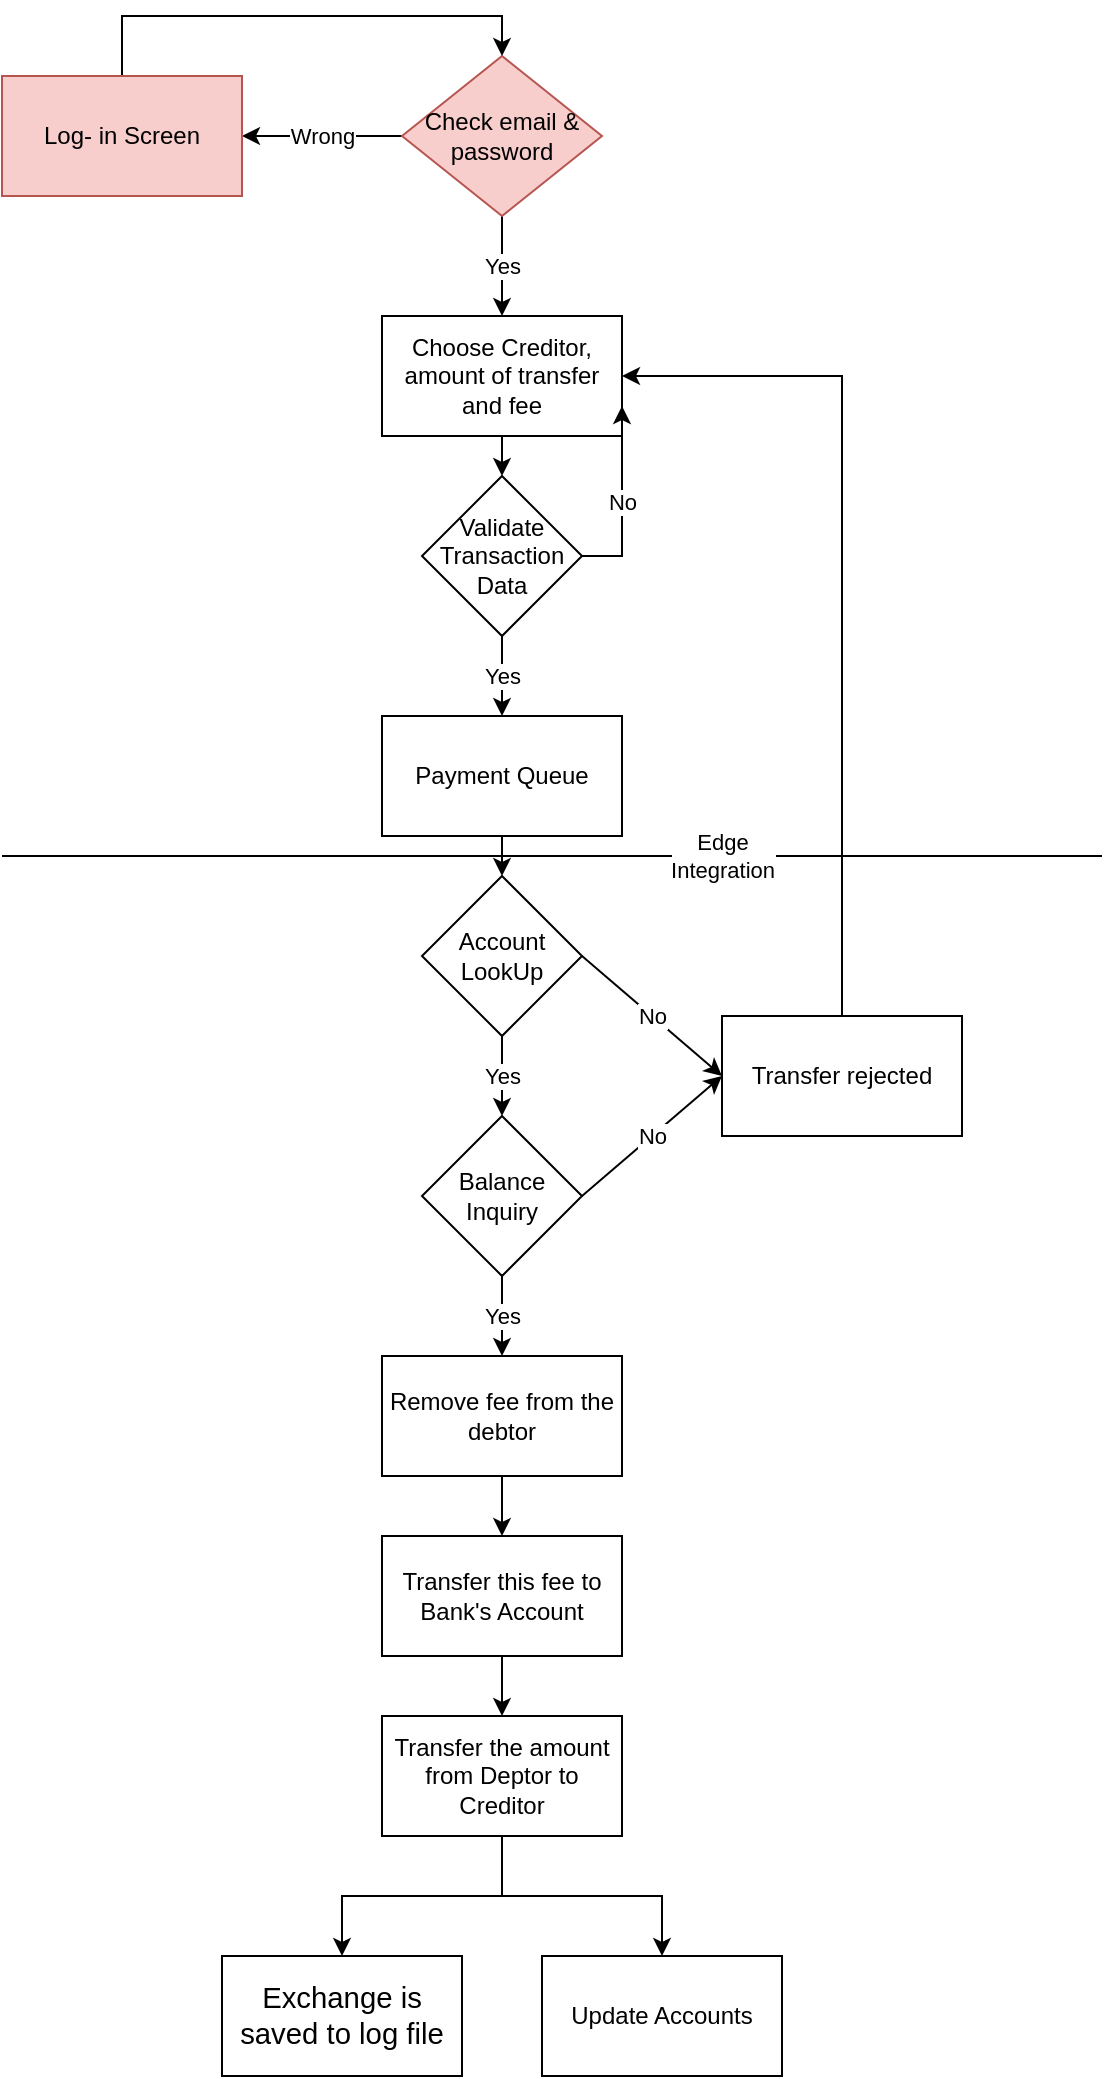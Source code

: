 <mxfile version="16.0.0" type="github" pages="2">
  <diagram id="kEtk70t6EcMc8KrhRpkO" name="Payment">
    <mxGraphModel dx="1329" dy="1138" grid="1" gridSize="10" guides="1" tooltips="1" connect="1" arrows="1" fold="1" page="1" pageScale="1" pageWidth="827" pageHeight="1169" math="0" shadow="0">
      <root>
        <mxCell id="iEjaclmm431INqXe0u---0" />
        <mxCell id="iEjaclmm431INqXe0u---1" parent="iEjaclmm431INqXe0u---0" />
        <mxCell id="iEjaclmm431INqXe0u---5" style="edgeStyle=orthogonalEdgeStyle;rounded=0;orthogonalLoop=1;jettySize=auto;html=1;exitX=0.5;exitY=1;exitDx=0;exitDy=0;entryX=0.5;entryY=0;entryDx=0;entryDy=0;" parent="iEjaclmm431INqXe0u---1" source="iEjaclmm431INqXe0u---6" target="iEjaclmm431INqXe0u---27" edge="1">
          <mxGeometry relative="1" as="geometry">
            <mxPoint x="80" y="230" as="targetPoint" />
          </mxGeometry>
        </mxCell>
        <mxCell id="iEjaclmm431INqXe0u---6" value="&lt;span style=&quot;font-family: &amp;#34;helvetica&amp;#34;&quot;&gt;Choose Creditor, amount of transfer and fee&lt;/span&gt;" style="rounded=0;whiteSpace=wrap;html=1;" parent="iEjaclmm431INqXe0u---1" vertex="1">
          <mxGeometry x="280" y="160" width="120" height="60" as="geometry" />
        </mxCell>
        <mxCell id="iEjaclmm431INqXe0u---7" value="" style="edgeStyle=orthogonalEdgeStyle;rounded=0;orthogonalLoop=1;jettySize=auto;html=1;" parent="iEjaclmm431INqXe0u---1" source="iEjaclmm431INqXe0u---9" target="iEjaclmm431INqXe0u---12" edge="1">
          <mxGeometry relative="1" as="geometry" />
        </mxCell>
        <mxCell id="iEjaclmm431INqXe0u---8" value="" style="edgeStyle=orthogonalEdgeStyle;rounded=0;orthogonalLoop=1;jettySize=auto;html=1;" parent="iEjaclmm431INqXe0u---1" source="iEjaclmm431INqXe0u---9" target="iEjaclmm431INqXe0u---13" edge="1">
          <mxGeometry relative="1" as="geometry" />
        </mxCell>
        <mxCell id="iEjaclmm431INqXe0u---9" value="Transfer the amount from Deptor to Creditor" style="whiteSpace=wrap;html=1;" parent="iEjaclmm431INqXe0u---1" vertex="1">
          <mxGeometry x="280" y="860" width="120" height="60" as="geometry" />
        </mxCell>
        <mxCell id="Wry9TsZOiSdBmDN1ZbGJ-3" style="edgeStyle=orthogonalEdgeStyle;rounded=0;orthogonalLoop=1;jettySize=auto;html=1;exitX=0.5;exitY=0;exitDx=0;exitDy=0;entryX=1;entryY=0.5;entryDx=0;entryDy=0;" parent="iEjaclmm431INqXe0u---1" source="iEjaclmm431INqXe0u---10" target="iEjaclmm431INqXe0u---6" edge="1">
          <mxGeometry relative="1" as="geometry" />
        </mxCell>
        <mxCell id="iEjaclmm431INqXe0u---10" value="Transfer rejected" style="whiteSpace=wrap;html=1;" parent="iEjaclmm431INqXe0u---1" vertex="1">
          <mxGeometry x="450" y="510" width="120" height="60" as="geometry" />
        </mxCell>
        <mxCell id="iEjaclmm431INqXe0u---12" value="&lt;b style=&quot;font-weight: normal&quot; id=&quot;docs-internal-guid-dbb8c8f2-7fff-a67b-86fc-b061e086bc53&quot;&gt;&lt;span style=&quot;font-size: 11pt ; font-family: &amp;#34;arial&amp;#34; ; color: rgb(0 , 0 , 0) ; background-color: transparent ; font-weight: 400 ; font-style: normal ; font-variant: normal ; text-decoration: none ; vertical-align: baseline&quot;&gt;Exchange is saved to log file&lt;/span&gt;&lt;/b&gt;" style="whiteSpace=wrap;html=1;" parent="iEjaclmm431INqXe0u---1" vertex="1">
          <mxGeometry x="200" y="980" width="120" height="60" as="geometry" />
        </mxCell>
        <mxCell id="iEjaclmm431INqXe0u---13" value="Update Accounts" style="whiteSpace=wrap;html=1;" parent="iEjaclmm431INqXe0u---1" vertex="1">
          <mxGeometry x="360" y="980" width="120" height="60" as="geometry" />
        </mxCell>
        <mxCell id="iEjaclmm431INqXe0u---14" value="Payment Queue" style="whiteSpace=wrap;html=1;rounded=0;" parent="iEjaclmm431INqXe0u---1" vertex="1">
          <mxGeometry x="280" y="360" width="120" height="60" as="geometry" />
        </mxCell>
        <mxCell id="iEjaclmm431INqXe0u---15" value="Account LookUp" style="rhombus;whiteSpace=wrap;html=1;" parent="iEjaclmm431INqXe0u---1" vertex="1">
          <mxGeometry x="300" y="440" width="80" height="80" as="geometry" />
        </mxCell>
        <mxCell id="iEjaclmm431INqXe0u---16" value="Balance Inquiry" style="rhombus;whiteSpace=wrap;html=1;" parent="iEjaclmm431INqXe0u---1" vertex="1">
          <mxGeometry x="300" y="560" width="80" height="80" as="geometry" />
        </mxCell>
        <mxCell id="iEjaclmm431INqXe0u---17" value="Remove fee from the debtor" style="whiteSpace=wrap;html=1;" parent="iEjaclmm431INqXe0u---1" vertex="1">
          <mxGeometry x="280" y="680" width="120" height="60" as="geometry" />
        </mxCell>
        <mxCell id="iEjaclmm431INqXe0u---18" value="" style="endArrow=classic;html=1;rounded=0;exitX=0.5;exitY=1;exitDx=0;exitDy=0;entryX=0.5;entryY=0;entryDx=0;entryDy=0;" parent="iEjaclmm431INqXe0u---1" source="iEjaclmm431INqXe0u---14" target="iEjaclmm431INqXe0u---15" edge="1">
          <mxGeometry width="50" height="50" relative="1" as="geometry">
            <mxPoint x="300" y="490" as="sourcePoint" />
            <mxPoint x="350" y="440" as="targetPoint" />
          </mxGeometry>
        </mxCell>
        <mxCell id="iEjaclmm431INqXe0u---19" value="No" style="endArrow=classic;html=1;rounded=0;exitX=1;exitY=0.5;exitDx=0;exitDy=0;entryX=0;entryY=0.5;entryDx=0;entryDy=0;" parent="iEjaclmm431INqXe0u---1" source="iEjaclmm431INqXe0u---15" target="iEjaclmm431INqXe0u---10" edge="1">
          <mxGeometry width="50" height="50" relative="1" as="geometry">
            <mxPoint x="300" y="560" as="sourcePoint" />
            <mxPoint x="350" y="510" as="targetPoint" />
          </mxGeometry>
        </mxCell>
        <mxCell id="iEjaclmm431INqXe0u---20" value="Yes" style="endArrow=classic;html=1;rounded=0;exitX=0.5;exitY=1;exitDx=0;exitDy=0;" parent="iEjaclmm431INqXe0u---1" source="iEjaclmm431INqXe0u---15" target="iEjaclmm431INqXe0u---16" edge="1">
          <mxGeometry width="50" height="50" relative="1" as="geometry">
            <mxPoint x="300" y="560" as="sourcePoint" />
            <mxPoint x="350" y="510" as="targetPoint" />
          </mxGeometry>
        </mxCell>
        <mxCell id="iEjaclmm431INqXe0u---21" value="No" style="endArrow=classic;html=1;rounded=0;exitX=1;exitY=0.5;exitDx=0;exitDy=0;entryX=0;entryY=0.5;entryDx=0;entryDy=0;" parent="iEjaclmm431INqXe0u---1" source="iEjaclmm431INqXe0u---16" target="iEjaclmm431INqXe0u---10" edge="1">
          <mxGeometry width="50" height="50" relative="1" as="geometry">
            <mxPoint x="300" y="560" as="sourcePoint" />
            <mxPoint x="350" y="510" as="targetPoint" />
          </mxGeometry>
        </mxCell>
        <mxCell id="iEjaclmm431INqXe0u---22" value="Yes" style="endArrow=classic;html=1;rounded=0;exitX=0.5;exitY=1;exitDx=0;exitDy=0;" parent="iEjaclmm431INqXe0u---1" source="iEjaclmm431INqXe0u---16" target="iEjaclmm431INqXe0u---17" edge="1">
          <mxGeometry width="50" height="50" relative="1" as="geometry">
            <mxPoint x="340" y="680" as="sourcePoint" />
            <mxPoint x="350" y="530" as="targetPoint" />
          </mxGeometry>
        </mxCell>
        <mxCell id="iEjaclmm431INqXe0u---29" style="edgeStyle=orthogonalEdgeStyle;rounded=0;orthogonalLoop=1;jettySize=auto;html=1;exitX=0.5;exitY=1;exitDx=0;exitDy=0;entryX=0.5;entryY=0;entryDx=0;entryDy=0;" parent="iEjaclmm431INqXe0u---1" source="iEjaclmm431INqXe0u---24" target="iEjaclmm431INqXe0u---9" edge="1">
          <mxGeometry relative="1" as="geometry" />
        </mxCell>
        <mxCell id="iEjaclmm431INqXe0u---24" value="Transfer this fee to Bank&#39;s Account" style="whiteSpace=wrap;html=1;" parent="iEjaclmm431INqXe0u---1" vertex="1">
          <mxGeometry x="280" y="770" width="120" height="60" as="geometry" />
        </mxCell>
        <mxCell id="iEjaclmm431INqXe0u---25" value="" style="endArrow=classic;html=1;rounded=0;entryX=0.5;entryY=0;entryDx=0;entryDy=0;exitX=0.5;exitY=1;exitDx=0;exitDy=0;" parent="iEjaclmm431INqXe0u---1" source="iEjaclmm431INqXe0u---17" target="iEjaclmm431INqXe0u---24" edge="1">
          <mxGeometry width="50" height="50" relative="1" as="geometry">
            <mxPoint x="300" y="870" as="sourcePoint" />
            <mxPoint x="350" y="820" as="targetPoint" />
          </mxGeometry>
        </mxCell>
        <mxCell id="Wry9TsZOiSdBmDN1ZbGJ-2" value="No" style="edgeStyle=orthogonalEdgeStyle;rounded=0;orthogonalLoop=1;jettySize=auto;html=1;exitX=1;exitY=0.5;exitDx=0;exitDy=0;entryX=1;entryY=0.75;entryDx=0;entryDy=0;" parent="iEjaclmm431INqXe0u---1" source="iEjaclmm431INqXe0u---27" target="iEjaclmm431INqXe0u---6" edge="1">
          <mxGeometry relative="1" as="geometry" />
        </mxCell>
        <mxCell id="iEjaclmm431INqXe0u---27" value="Validate Transaction Data" style="rhombus;whiteSpace=wrap;html=1;" parent="iEjaclmm431INqXe0u---1" vertex="1">
          <mxGeometry x="300" y="240" width="80" height="80" as="geometry" />
        </mxCell>
        <mxCell id="iEjaclmm431INqXe0u---28" value="Yes" style="endArrow=classic;html=1;rounded=0;exitX=0.5;exitY=1;exitDx=0;exitDy=0;entryX=0.5;entryY=0;entryDx=0;entryDy=0;" parent="iEjaclmm431INqXe0u---1" source="iEjaclmm431INqXe0u---27" target="iEjaclmm431INqXe0u---14" edge="1">
          <mxGeometry width="50" height="50" relative="1" as="geometry">
            <mxPoint x="300" y="370" as="sourcePoint" />
            <mxPoint x="350" y="320" as="targetPoint" />
          </mxGeometry>
        </mxCell>
        <mxCell id="3zVLUj8eHwWYS5VKRJCk-0" value="Wrong" style="edgeStyle=orthogonalEdgeStyle;rounded=0;orthogonalLoop=1;jettySize=auto;html=1;exitX=0;exitY=0.5;exitDx=0;exitDy=0;entryX=1;entryY=0.5;entryDx=0;entryDy=0;" parent="iEjaclmm431INqXe0u---1" source="3zVLUj8eHwWYS5VKRJCk-1" target="3zVLUj8eHwWYS5VKRJCk-3" edge="1">
          <mxGeometry relative="1" as="geometry" />
        </mxCell>
        <mxCell id="3zVLUj8eHwWYS5VKRJCk-4" value="Yes" style="edgeStyle=orthogonalEdgeStyle;rounded=0;orthogonalLoop=1;jettySize=auto;html=1;exitX=0.5;exitY=1;exitDx=0;exitDy=0;entryX=0.5;entryY=0;entryDx=0;entryDy=0;" parent="iEjaclmm431INqXe0u---1" source="3zVLUj8eHwWYS5VKRJCk-1" target="iEjaclmm431INqXe0u---6" edge="1">
          <mxGeometry relative="1" as="geometry" />
        </mxCell>
        <mxCell id="3zVLUj8eHwWYS5VKRJCk-1" value="Check email &amp;amp; password" style="rhombus;whiteSpace=wrap;html=1;fillColor=#f8cecc;strokeColor=#b85450;" parent="iEjaclmm431INqXe0u---1" vertex="1">
          <mxGeometry x="290" y="30" width="100" height="80" as="geometry" />
        </mxCell>
        <mxCell id="3zVLUj8eHwWYS5VKRJCk-2" style="edgeStyle=orthogonalEdgeStyle;rounded=0;orthogonalLoop=1;jettySize=auto;html=1;exitX=0.5;exitY=0;exitDx=0;exitDy=0;entryX=0.5;entryY=0;entryDx=0;entryDy=0;" parent="iEjaclmm431INqXe0u---1" source="3zVLUj8eHwWYS5VKRJCk-3" target="3zVLUj8eHwWYS5VKRJCk-1" edge="1">
          <mxGeometry relative="1" as="geometry" />
        </mxCell>
        <mxCell id="3zVLUj8eHwWYS5VKRJCk-3" value="Log- in Screen" style="rounded=0;whiteSpace=wrap;html=1;fillColor=#f8cecc;strokeColor=#b85450;" parent="iEjaclmm431INqXe0u---1" vertex="1">
          <mxGeometry x="90" y="40" width="120" height="60" as="geometry" />
        </mxCell>
        <mxCell id="enLLVWy1Hdl8rnUrBIns-0" value="Edge&lt;br&gt;Integration" style="endArrow=none;html=1;rounded=0;" parent="iEjaclmm431INqXe0u---1" edge="1">
          <mxGeometry x="0.309" width="50" height="50" relative="1" as="geometry">
            <mxPoint x="90" y="430" as="sourcePoint" />
            <mxPoint x="640" y="430" as="targetPoint" />
            <mxPoint as="offset" />
          </mxGeometry>
        </mxCell>
      </root>
    </mxGraphModel>
  </diagram>
  <diagram id="C5RBs43oDa-KdzZeNtuy" name="Payment &amp; Wallet">
    <mxGraphModel dx="868" dy="450" grid="1" gridSize="10" guides="1" tooltips="1" connect="1" arrows="1" fold="1" page="1" pageScale="1" pageWidth="827" pageHeight="1169" math="0" shadow="0">
      <root>
        <mxCell id="WIyWlLk6GJQsqaUBKTNV-0" />
        <mxCell id="WIyWlLk6GJQsqaUBKTNV-1" parent="WIyWlLk6GJQsqaUBKTNV-0" />
        <mxCell id="jiWPsRULAdNwWH0B6eo_-13" value="&lt;div&gt;Card or Wallet &lt;/div&gt;" style="rhombus;whiteSpace=wrap;html=1;" parent="WIyWlLk6GJQsqaUBKTNV-1" vertex="1">
          <mxGeometry x="205" y="130" width="135" height="120" as="geometry" />
        </mxCell>
        <mxCell id="jiWPsRULAdNwWH0B6eo_-16" value="&lt;div&gt;Wallet&lt;/div&gt;&lt;div&gt;&lt;br&gt;&lt;/div&gt;" style="endArrow=classic;html=1;rounded=0;exitX=1;exitY=0.5;exitDx=0;exitDy=0;entryX=0;entryY=0.5;entryDx=0;entryDy=0;" parent="WIyWlLk6GJQsqaUBKTNV-1" source="jiWPsRULAdNwWH0B6eo_-13" edge="1" target="oGs9uQ9BPyMRuh5oc1LU-45">
          <mxGeometry width="50" height="50" relative="1" as="geometry">
            <mxPoint x="340" y="180" as="sourcePoint" />
            <mxPoint x="454" y="180" as="targetPoint" />
          </mxGeometry>
        </mxCell>
        <mxCell id="jiWPsRULAdNwWH0B6eo_-17" value="Card" style="endArrow=classic;html=1;rounded=0;exitX=0;exitY=0.5;exitDx=0;exitDy=0;" parent="WIyWlLk6GJQsqaUBKTNV-1" edge="1" target="oGs9uQ9BPyMRuh5oc1LU-2" source="jiWPsRULAdNwWH0B6eo_-13">
          <mxGeometry width="50" height="50" relative="1" as="geometry">
            <mxPoint x="205" y="180" as="sourcePoint" />
            <mxPoint x="130" y="260" as="targetPoint" />
          </mxGeometry>
        </mxCell>
        <mxCell id="oGs9uQ9BPyMRuh5oc1LU-97" style="edgeStyle=orthogonalEdgeStyle;rounded=0;orthogonalLoop=1;jettySize=auto;html=1;exitX=0.5;exitY=1;exitDx=0;exitDy=0;entryX=0.5;entryY=0;entryDx=0;entryDy=0;" edge="1" parent="WIyWlLk6GJQsqaUBKTNV-1" source="oGs9uQ9BPyMRuh5oc1LU-2" target="oGs9uQ9BPyMRuh5oc1LU-94">
          <mxGeometry relative="1" as="geometry">
            <mxPoint x="80" y="230" as="targetPoint" />
          </mxGeometry>
        </mxCell>
        <mxCell id="oGs9uQ9BPyMRuh5oc1LU-2" value="&lt;span style=&quot;font-family: &amp;#34;helvetica&amp;#34;&quot;&gt;Choose Creditor, amount of transfer and fee&lt;/span&gt;" style="rounded=0;whiteSpace=wrap;html=1;" vertex="1" parent="WIyWlLk6GJQsqaUBKTNV-1">
          <mxGeometry x="20" y="160" width="120" height="60" as="geometry" />
        </mxCell>
        <mxCell id="oGs9uQ9BPyMRuh5oc1LU-27" value="" style="edgeStyle=orthogonalEdgeStyle;rounded=0;orthogonalLoop=1;jettySize=auto;html=1;" edge="1" parent="WIyWlLk6GJQsqaUBKTNV-1" source="oGs9uQ9BPyMRuh5oc1LU-19" target="oGs9uQ9BPyMRuh5oc1LU-26">
          <mxGeometry relative="1" as="geometry" />
        </mxCell>
        <mxCell id="oGs9uQ9BPyMRuh5oc1LU-19" value="Transfer this 3% to Bank&#39;s Account" style="whiteSpace=wrap;html=1;" vertex="1" parent="WIyWlLk6GJQsqaUBKTNV-1">
          <mxGeometry x="550" y="880" width="120" height="60" as="geometry" />
        </mxCell>
        <mxCell id="oGs9uQ9BPyMRuh5oc1LU-69" value="" style="edgeStyle=orthogonalEdgeStyle;rounded=0;orthogonalLoop=1;jettySize=auto;html=1;" edge="1" parent="WIyWlLk6GJQsqaUBKTNV-1" source="oGs9uQ9BPyMRuh5oc1LU-26" target="oGs9uQ9BPyMRuh5oc1LU-68">
          <mxGeometry relative="1" as="geometry" />
        </mxCell>
        <mxCell id="oGs9uQ9BPyMRuh5oc1LU-71" value="" style="edgeStyle=orthogonalEdgeStyle;rounded=0;orthogonalLoop=1;jettySize=auto;html=1;" edge="1" parent="WIyWlLk6GJQsqaUBKTNV-1" source="oGs9uQ9BPyMRuh5oc1LU-26" target="oGs9uQ9BPyMRuh5oc1LU-70">
          <mxGeometry relative="1" as="geometry" />
        </mxCell>
        <mxCell id="oGs9uQ9BPyMRuh5oc1LU-26" value="Transfer the amount from Deptor to Creditor" style="whiteSpace=wrap;html=1;" vertex="1" parent="WIyWlLk6GJQsqaUBKTNV-1">
          <mxGeometry x="240" y="880" width="120" height="60" as="geometry" />
        </mxCell>
        <mxCell id="oGs9uQ9BPyMRuh5oc1LU-88" value="Wrong" style="edgeStyle=orthogonalEdgeStyle;rounded=0;orthogonalLoop=1;jettySize=auto;html=1;exitX=0;exitY=0.5;exitDx=0;exitDy=0;entryX=0.5;entryY=1;entryDx=0;entryDy=0;" edge="1" parent="WIyWlLk6GJQsqaUBKTNV-1" source="oGs9uQ9BPyMRuh5oc1LU-33" target="oGs9uQ9BPyMRuh5oc1LU-36">
          <mxGeometry relative="1" as="geometry" />
        </mxCell>
        <mxCell id="oGs9uQ9BPyMRuh5oc1LU-33" value="Check email &amp;amp; password" style="rhombus;whiteSpace=wrap;html=1;fillColor=#f8cecc;strokeColor=#b85450;" vertex="1" parent="WIyWlLk6GJQsqaUBKTNV-1">
          <mxGeometry x="222.5" y="30" width="100" height="80" as="geometry" />
        </mxCell>
        <mxCell id="oGs9uQ9BPyMRuh5oc1LU-86" style="edgeStyle=orthogonalEdgeStyle;rounded=0;orthogonalLoop=1;jettySize=auto;html=1;exitX=1;exitY=0.25;exitDx=0;exitDy=0;entryX=0.5;entryY=0;entryDx=0;entryDy=0;" edge="1" parent="WIyWlLk6GJQsqaUBKTNV-1" source="oGs9uQ9BPyMRuh5oc1LU-36" target="oGs9uQ9BPyMRuh5oc1LU-33">
          <mxGeometry relative="1" as="geometry" />
        </mxCell>
        <mxCell id="oGs9uQ9BPyMRuh5oc1LU-36" value="Log- in Screen" style="rounded=0;whiteSpace=wrap;html=1;fillColor=#f8cecc;strokeColor=#b85450;" vertex="1" parent="WIyWlLk6GJQsqaUBKTNV-1">
          <mxGeometry width="120" height="60" as="geometry" />
        </mxCell>
        <mxCell id="oGs9uQ9BPyMRuh5oc1LU-39" value="Correct" style="endArrow=classic;html=1;rounded=0;exitX=0.5;exitY=1;exitDx=0;exitDy=0;" edge="1" parent="WIyWlLk6GJQsqaUBKTNV-1" source="oGs9uQ9BPyMRuh5oc1LU-33">
          <mxGeometry width="50" height="50" relative="1" as="geometry">
            <mxPoint x="450" y="100" as="sourcePoint" />
            <mxPoint x="273" y="130" as="targetPoint" />
          </mxGeometry>
        </mxCell>
        <mxCell id="oGs9uQ9BPyMRuh5oc1LU-98" style="edgeStyle=orthogonalEdgeStyle;rounded=0;orthogonalLoop=1;jettySize=auto;html=1;exitX=0.5;exitY=1;exitDx=0;exitDy=0;" edge="1" parent="WIyWlLk6GJQsqaUBKTNV-1" source="oGs9uQ9BPyMRuh5oc1LU-45" target="oGs9uQ9BPyMRuh5oc1LU-93">
          <mxGeometry relative="1" as="geometry" />
        </mxCell>
        <mxCell id="oGs9uQ9BPyMRuh5oc1LU-45" value="Choose Creditor and amount of transfer" style="rounded=0;whiteSpace=wrap;html=1;" vertex="1" parent="WIyWlLk6GJQsqaUBKTNV-1">
          <mxGeometry x="414" y="160" width="120" height="60" as="geometry" />
        </mxCell>
        <mxCell id="oGs9uQ9BPyMRuh5oc1LU-52" value="" style="edgeStyle=orthogonalEdgeStyle;rounded=0;orthogonalLoop=1;jettySize=auto;html=1;" edge="1" parent="WIyWlLk6GJQsqaUBKTNV-1" source="oGs9uQ9BPyMRuh5oc1LU-48" target="oGs9uQ9BPyMRuh5oc1LU-51">
          <mxGeometry relative="1" as="geometry" />
        </mxCell>
        <mxCell id="oGs9uQ9BPyMRuh5oc1LU-48" value="Wallet Queue" style="whiteSpace=wrap;html=1;rounded=0;" vertex="1" parent="WIyWlLk6GJQsqaUBKTNV-1">
          <mxGeometry x="414" y="340" width="120" height="60" as="geometry" />
        </mxCell>
        <mxCell id="oGs9uQ9BPyMRuh5oc1LU-51" value="Calculate Fee" style="whiteSpace=wrap;html=1;rounded=0;" vertex="1" parent="WIyWlLk6GJQsqaUBKTNV-1">
          <mxGeometry x="414" y="490" width="120" height="60" as="geometry" />
        </mxCell>
        <mxCell id="oGs9uQ9BPyMRuh5oc1LU-60" value="" style="edgeStyle=orthogonalEdgeStyle;rounded=0;orthogonalLoop=1;jettySize=auto;html=1;" edge="1" parent="WIyWlLk6GJQsqaUBKTNV-1" source="oGs9uQ9BPyMRuh5oc1LU-53" target="oGs9uQ9BPyMRuh5oc1LU-59">
          <mxGeometry relative="1" as="geometry" />
        </mxCell>
        <mxCell id="oGs9uQ9BPyMRuh5oc1LU-91" value="No" style="edgeStyle=orthogonalEdgeStyle;rounded=0;orthogonalLoop=1;jettySize=auto;html=1;exitX=0;exitY=0.5;exitDx=0;exitDy=0;entryX=1;entryY=1;entryDx=0;entryDy=0;" edge="1" parent="WIyWlLk6GJQsqaUBKTNV-1" source="oGs9uQ9BPyMRuh5oc1LU-53" target="oGs9uQ9BPyMRuh5oc1LU-56">
          <mxGeometry relative="1" as="geometry" />
        </mxCell>
        <mxCell id="oGs9uQ9BPyMRuh5oc1LU-53" value="Account LookUp" style="rhombus;whiteSpace=wrap;html=1;" vertex="1" parent="WIyWlLk6GJQsqaUBKTNV-1">
          <mxGeometry x="434" y="590" width="80" height="80" as="geometry" />
        </mxCell>
        <mxCell id="oGs9uQ9BPyMRuh5oc1LU-54" value="" style="endArrow=classic;html=1;rounded=0;entryX=0.5;entryY=0;entryDx=0;entryDy=0;exitX=0.5;exitY=1;exitDx=0;exitDy=0;" edge="1" parent="WIyWlLk6GJQsqaUBKTNV-1" source="oGs9uQ9BPyMRuh5oc1LU-51" target="oGs9uQ9BPyMRuh5oc1LU-53">
          <mxGeometry width="50" height="50" relative="1" as="geometry">
            <mxPoint x="310" y="640" as="sourcePoint" />
            <mxPoint x="360" y="590" as="targetPoint" />
          </mxGeometry>
        </mxCell>
        <mxCell id="oGs9uQ9BPyMRuh5oc1LU-56" value="Transfer rejected" style="whiteSpace=wrap;html=1;" vertex="1" parent="WIyWlLk6GJQsqaUBKTNV-1">
          <mxGeometry x="212.5" y="510" width="120" height="60" as="geometry" />
        </mxCell>
        <mxCell id="oGs9uQ9BPyMRuh5oc1LU-57" value="" style="endArrow=classic;html=1;rounded=0;exitX=0.5;exitY=0;exitDx=0;exitDy=0;entryX=0.5;entryY=1;entryDx=0;entryDy=0;" edge="1" parent="WIyWlLk6GJQsqaUBKTNV-1" source="oGs9uQ9BPyMRuh5oc1LU-56" target="jiWPsRULAdNwWH0B6eo_-13">
          <mxGeometry width="50" height="50" relative="1" as="geometry">
            <mxPoint x="310" y="260" as="sourcePoint" />
            <mxPoint x="360" y="210" as="targetPoint" />
          </mxGeometry>
        </mxCell>
        <mxCell id="oGs9uQ9BPyMRuh5oc1LU-63" value="" style="edgeStyle=orthogonalEdgeStyle;rounded=0;orthogonalLoop=1;jettySize=auto;html=1;" edge="1" parent="WIyWlLk6GJQsqaUBKTNV-1" source="oGs9uQ9BPyMRuh5oc1LU-59" target="oGs9uQ9BPyMRuh5oc1LU-62">
          <mxGeometry relative="1" as="geometry" />
        </mxCell>
        <mxCell id="oGs9uQ9BPyMRuh5oc1LU-92" value="No" style="edgeStyle=orthogonalEdgeStyle;rounded=0;orthogonalLoop=1;jettySize=auto;html=1;exitX=0;exitY=0.5;exitDx=0;exitDy=0;entryX=1;entryY=1;entryDx=0;entryDy=0;" edge="1" parent="WIyWlLk6GJQsqaUBKTNV-1" source="oGs9uQ9BPyMRuh5oc1LU-59" target="oGs9uQ9BPyMRuh5oc1LU-56">
          <mxGeometry relative="1" as="geometry" />
        </mxCell>
        <mxCell id="oGs9uQ9BPyMRuh5oc1LU-59" value="Balance Inquiry" style="rhombus;whiteSpace=wrap;html=1;" vertex="1" parent="WIyWlLk6GJQsqaUBKTNV-1">
          <mxGeometry x="434" y="700" width="80" height="80" as="geometry" />
        </mxCell>
        <mxCell id="oGs9uQ9BPyMRuh5oc1LU-65" value="" style="edgeStyle=orthogonalEdgeStyle;rounded=0;orthogonalLoop=1;jettySize=auto;html=1;" edge="1" parent="WIyWlLk6GJQsqaUBKTNV-1" source="oGs9uQ9BPyMRuh5oc1LU-62" target="oGs9uQ9BPyMRuh5oc1LU-64">
          <mxGeometry relative="1" as="geometry" />
        </mxCell>
        <mxCell id="oGs9uQ9BPyMRuh5oc1LU-62" value="&lt;br&gt;&lt;br&gt;remove 1.5% from the debtor&lt;br&gt;" style="whiteSpace=wrap;html=1;" vertex="1" parent="WIyWlLk6GJQsqaUBKTNV-1">
          <mxGeometry x="550" y="710" width="120" height="60" as="geometry" />
        </mxCell>
        <mxCell id="oGs9uQ9BPyMRuh5oc1LU-64" value="&lt;br&gt;&lt;br&gt;&lt;span style=&quot;color: rgb(0 , 0 , 0) ; font-family: &amp;#34;helvetica&amp;#34; ; font-size: 12px ; font-style: normal ; font-weight: 400 ; letter-spacing: normal ; text-align: center ; text-indent: 0px ; text-transform: none ; word-spacing: 0px ; background-color: rgb(248 , 249 , 250) ; display: inline ; float: none&quot;&gt;remove 1.5% from the creditor&lt;/span&gt;&lt;br&gt;" style="whiteSpace=wrap;html=1;" vertex="1" parent="WIyWlLk6GJQsqaUBKTNV-1">
          <mxGeometry x="550" y="800" width="120" height="60" as="geometry" />
        </mxCell>
        <mxCell id="oGs9uQ9BPyMRuh5oc1LU-67" value="" style="endArrow=classic;html=1;rounded=0;exitX=0.5;exitY=1;exitDx=0;exitDy=0;entryX=0.5;entryY=0;entryDx=0;entryDy=0;" edge="1" parent="WIyWlLk6GJQsqaUBKTNV-1" source="oGs9uQ9BPyMRuh5oc1LU-64" target="oGs9uQ9BPyMRuh5oc1LU-19">
          <mxGeometry width="50" height="50" relative="1" as="geometry">
            <mxPoint x="630" y="890" as="sourcePoint" />
            <mxPoint x="680" y="840" as="targetPoint" />
          </mxGeometry>
        </mxCell>
        <mxCell id="oGs9uQ9BPyMRuh5oc1LU-68" value="&#xa;&#xa;&lt;b style=&quot;font-weight: normal&quot; id=&quot;docs-internal-guid-dbb8c8f2-7fff-a67b-86fc-b061e086bc53&quot;&gt;&lt;span style=&quot;font-size: 11pt; font-family: arial; color: rgb(0, 0, 0); background-color: transparent; font-weight: 400; font-style: normal; font-variant: normal; text-decoration: none; vertical-align: baseline;&quot;&gt;Exchange is saved to log file (SS)&lt;/span&gt;&lt;/b&gt;&#xa;&#xa;" style="whiteSpace=wrap;html=1;" vertex="1" parent="WIyWlLk6GJQsqaUBKTNV-1">
          <mxGeometry x="174" y="1000" width="120" height="60" as="geometry" />
        </mxCell>
        <mxCell id="oGs9uQ9BPyMRuh5oc1LU-70" value="Update Accounts" style="whiteSpace=wrap;html=1;" vertex="1" parent="WIyWlLk6GJQsqaUBKTNV-1">
          <mxGeometry x="294" y="1000" width="120" height="60" as="geometry" />
        </mxCell>
        <mxCell id="oGs9uQ9BPyMRuh5oc1LU-72" value="Payment Queue" style="whiteSpace=wrap;html=1;rounded=0;" vertex="1" parent="WIyWlLk6GJQsqaUBKTNV-1">
          <mxGeometry x="20" y="340" width="120" height="60" as="geometry" />
        </mxCell>
        <mxCell id="oGs9uQ9BPyMRuh5oc1LU-74" value="Account LookUp" style="rhombus;whiteSpace=wrap;html=1;" vertex="1" parent="WIyWlLk6GJQsqaUBKTNV-1">
          <mxGeometry x="40" y="460" width="80" height="80" as="geometry" />
        </mxCell>
        <mxCell id="oGs9uQ9BPyMRuh5oc1LU-75" value="Balance Inquiry" style="rhombus;whiteSpace=wrap;html=1;" vertex="1" parent="WIyWlLk6GJQsqaUBKTNV-1">
          <mxGeometry x="40" y="570" width="80" height="80" as="geometry" />
        </mxCell>
        <mxCell id="oGs9uQ9BPyMRuh5oc1LU-76" value="remove fee from the debtor" style="whiteSpace=wrap;html=1;" vertex="1" parent="WIyWlLk6GJQsqaUBKTNV-1">
          <mxGeometry x="20" y="670" width="120" height="60" as="geometry" />
        </mxCell>
        <mxCell id="oGs9uQ9BPyMRuh5oc1LU-77" value="" style="endArrow=classic;html=1;rounded=0;exitX=0.5;exitY=1;exitDx=0;exitDy=0;entryX=0.5;entryY=0;entryDx=0;entryDy=0;" edge="1" parent="WIyWlLk6GJQsqaUBKTNV-1" source="oGs9uQ9BPyMRuh5oc1LU-72" target="oGs9uQ9BPyMRuh5oc1LU-74">
          <mxGeometry width="50" height="50" relative="1" as="geometry">
            <mxPoint x="300" y="470" as="sourcePoint" />
            <mxPoint x="350" y="420" as="targetPoint" />
          </mxGeometry>
        </mxCell>
        <mxCell id="oGs9uQ9BPyMRuh5oc1LU-78" value="No" style="endArrow=classic;html=1;rounded=0;exitX=1;exitY=0.5;exitDx=0;exitDy=0;entryX=0;entryY=0.5;entryDx=0;entryDy=0;" edge="1" parent="WIyWlLk6GJQsqaUBKTNV-1" source="oGs9uQ9BPyMRuh5oc1LU-74" target="oGs9uQ9BPyMRuh5oc1LU-56">
          <mxGeometry width="50" height="50" relative="1" as="geometry">
            <mxPoint x="300" y="540" as="sourcePoint" />
            <mxPoint x="210" y="510" as="targetPoint" />
          </mxGeometry>
        </mxCell>
        <mxCell id="oGs9uQ9BPyMRuh5oc1LU-79" value="" style="endArrow=classic;html=1;rounded=0;exitX=0.5;exitY=1;exitDx=0;exitDy=0;" edge="1" parent="WIyWlLk6GJQsqaUBKTNV-1" source="oGs9uQ9BPyMRuh5oc1LU-74" target="oGs9uQ9BPyMRuh5oc1LU-75">
          <mxGeometry width="50" height="50" relative="1" as="geometry">
            <mxPoint x="300" y="540" as="sourcePoint" />
            <mxPoint x="350" y="490" as="targetPoint" />
          </mxGeometry>
        </mxCell>
        <mxCell id="oGs9uQ9BPyMRuh5oc1LU-80" value="No" style="endArrow=classic;html=1;rounded=0;exitX=1;exitY=0.5;exitDx=0;exitDy=0;entryX=0;entryY=0.5;entryDx=0;entryDy=0;" edge="1" parent="WIyWlLk6GJQsqaUBKTNV-1" source="oGs9uQ9BPyMRuh5oc1LU-75" target="oGs9uQ9BPyMRuh5oc1LU-56">
          <mxGeometry width="50" height="50" relative="1" as="geometry">
            <mxPoint x="300" y="540" as="sourcePoint" />
            <mxPoint x="350" y="490" as="targetPoint" />
          </mxGeometry>
        </mxCell>
        <mxCell id="oGs9uQ9BPyMRuh5oc1LU-81" value="" style="endArrow=classic;html=1;rounded=0;exitX=0.5;exitY=1;exitDx=0;exitDy=0;" edge="1" parent="WIyWlLk6GJQsqaUBKTNV-1" source="oGs9uQ9BPyMRuh5oc1LU-75" target="oGs9uQ9BPyMRuh5oc1LU-76">
          <mxGeometry width="50" height="50" relative="1" as="geometry">
            <mxPoint x="300" y="540" as="sourcePoint" />
            <mxPoint x="350" y="490" as="targetPoint" />
          </mxGeometry>
        </mxCell>
        <mxCell id="oGs9uQ9BPyMRuh5oc1LU-85" style="edgeStyle=orthogonalEdgeStyle;rounded=0;orthogonalLoop=1;jettySize=auto;html=1;exitX=0.5;exitY=1;exitDx=0;exitDy=0;entryX=0;entryY=0.5;entryDx=0;entryDy=0;" edge="1" parent="WIyWlLk6GJQsqaUBKTNV-1" source="oGs9uQ9BPyMRuh5oc1LU-82" target="oGs9uQ9BPyMRuh5oc1LU-26">
          <mxGeometry relative="1" as="geometry" />
        </mxCell>
        <mxCell id="oGs9uQ9BPyMRuh5oc1LU-82" value="Transfer this fee to Bank&#39;s Account" style="whiteSpace=wrap;html=1;" vertex="1" parent="WIyWlLk6GJQsqaUBKTNV-1">
          <mxGeometry x="20" y="750" width="120" height="60" as="geometry" />
        </mxCell>
        <mxCell id="oGs9uQ9BPyMRuh5oc1LU-83" value="" style="endArrow=classic;html=1;rounded=0;entryX=0.5;entryY=0;entryDx=0;entryDy=0;exitX=0.5;exitY=1;exitDx=0;exitDy=0;" edge="1" parent="WIyWlLk6GJQsqaUBKTNV-1" source="oGs9uQ9BPyMRuh5oc1LU-76" target="oGs9uQ9BPyMRuh5oc1LU-82">
          <mxGeometry width="50" height="50" relative="1" as="geometry">
            <mxPoint x="300" y="850" as="sourcePoint" />
            <mxPoint x="350" y="800" as="targetPoint" />
          </mxGeometry>
        </mxCell>
        <mxCell id="oGs9uQ9BPyMRuh5oc1LU-99" style="edgeStyle=orthogonalEdgeStyle;rounded=0;orthogonalLoop=1;jettySize=auto;html=1;exitX=0.5;exitY=1;exitDx=0;exitDy=0;entryX=0.5;entryY=0;entryDx=0;entryDy=0;" edge="1" parent="WIyWlLk6GJQsqaUBKTNV-1" source="oGs9uQ9BPyMRuh5oc1LU-93" target="oGs9uQ9BPyMRuh5oc1LU-48">
          <mxGeometry relative="1" as="geometry" />
        </mxCell>
        <mxCell id="oGs9uQ9BPyMRuh5oc1LU-103" value="No" style="edgeStyle=orthogonalEdgeStyle;rounded=0;orthogonalLoop=1;jettySize=auto;html=1;exitX=0;exitY=0.5;exitDx=0;exitDy=0;entryX=1;entryY=1;entryDx=0;entryDy=0;" edge="1" parent="WIyWlLk6GJQsqaUBKTNV-1" source="oGs9uQ9BPyMRuh5oc1LU-93" target="jiWPsRULAdNwWH0B6eo_-13">
          <mxGeometry relative="1" as="geometry" />
        </mxCell>
        <mxCell id="oGs9uQ9BPyMRuh5oc1LU-93" value="&#xa;&#xa;&lt;span style=&quot;color: rgb(0, 0, 0); font-family: helvetica; font-size: 12px; font-style: normal; font-weight: 400; letter-spacing: normal; text-align: center; text-indent: 0px; text-transform: none; word-spacing: 0px; background-color: rgb(248, 249, 250); display: inline; float: none;&quot;&gt;Validate Transaction Data&lt;/span&gt;&#xa;&#xa;" style="rhombus;whiteSpace=wrap;html=1;" vertex="1" parent="WIyWlLk6GJQsqaUBKTNV-1">
          <mxGeometry x="434" y="240" width="80" height="80" as="geometry" />
        </mxCell>
        <mxCell id="oGs9uQ9BPyMRuh5oc1LU-102" value="No" style="edgeStyle=orthogonalEdgeStyle;rounded=0;orthogonalLoop=1;jettySize=auto;html=1;exitX=1;exitY=0.5;exitDx=0;exitDy=0;entryX=0;entryY=1;entryDx=0;entryDy=0;" edge="1" parent="WIyWlLk6GJQsqaUBKTNV-1" source="oGs9uQ9BPyMRuh5oc1LU-94" target="jiWPsRULAdNwWH0B6eo_-13">
          <mxGeometry relative="1" as="geometry" />
        </mxCell>
        <mxCell id="oGs9uQ9BPyMRuh5oc1LU-94" value="Validate Transaction Data" style="rhombus;whiteSpace=wrap;html=1;" vertex="1" parent="WIyWlLk6GJQsqaUBKTNV-1">
          <mxGeometry x="40" y="240" width="80" height="80" as="geometry" />
        </mxCell>
        <mxCell id="oGs9uQ9BPyMRuh5oc1LU-95" value="" style="endArrow=classic;html=1;rounded=0;exitX=0.5;exitY=1;exitDx=0;exitDy=0;entryX=0.5;entryY=0;entryDx=0;entryDy=0;" edge="1" parent="WIyWlLk6GJQsqaUBKTNV-1" source="oGs9uQ9BPyMRuh5oc1LU-94" target="oGs9uQ9BPyMRuh5oc1LU-72">
          <mxGeometry width="50" height="50" relative="1" as="geometry">
            <mxPoint x="300" y="370" as="sourcePoint" />
            <mxPoint x="350" y="320" as="targetPoint" />
          </mxGeometry>
        </mxCell>
        <mxCell id="WTTVQExVaNw6_eonghrO-0" value="Edge&lt;br&gt;Integration" style="endArrow=none;html=1;rounded=0;" edge="1" parent="WIyWlLk6GJQsqaUBKTNV-1">
          <mxGeometry x="0.309" width="50" height="50" relative="1" as="geometry">
            <mxPoint y="430" as="sourcePoint" />
            <mxPoint x="550" y="430" as="targetPoint" />
            <mxPoint as="offset" />
          </mxGeometry>
        </mxCell>
      </root>
    </mxGraphModel>
  </diagram>
</mxfile>
